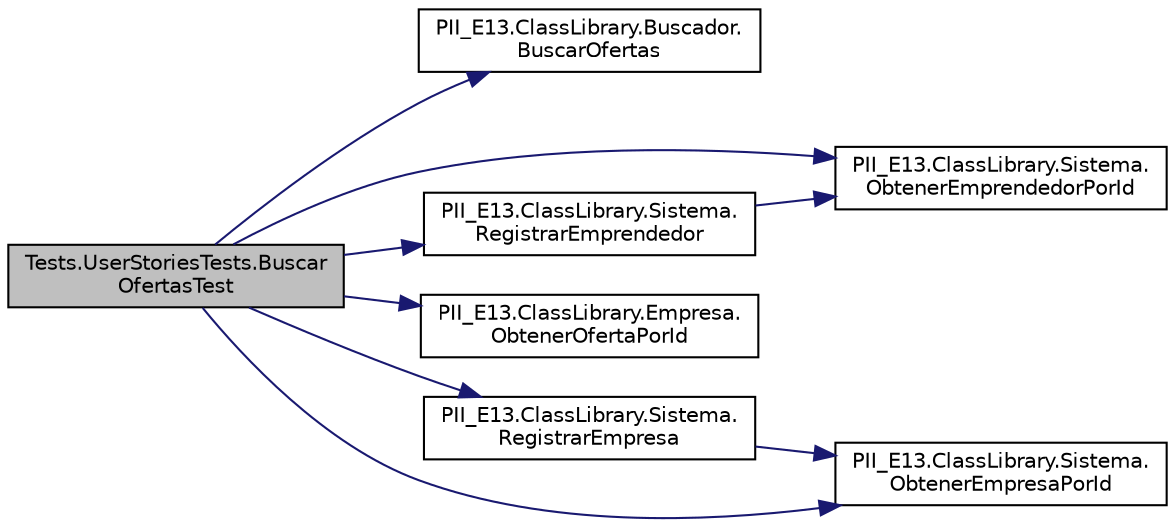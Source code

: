 digraph "Tests.UserStoriesTests.BuscarOfertasTest"
{
 // INTERACTIVE_SVG=YES
 // LATEX_PDF_SIZE
  edge [fontname="Helvetica",fontsize="10",labelfontname="Helvetica",labelfontsize="10"];
  node [fontname="Helvetica",fontsize="10",shape=record];
  rankdir="LR";
  Node1 [label="Tests.UserStoriesTests.Buscar\lOfertasTest",height=0.2,width=0.4,color="black", fillcolor="grey75", style="filled", fontcolor="black",tooltip="Prueba para la historia de usuario 8: Búsqueda de ofertas."];
  Node1 -> Node2 [color="midnightblue",fontsize="10",style="solid",fontname="Helvetica"];
  Node2 [label="PII_E13.ClassLibrary.Buscador.\lBuscarOfertas",height=0.2,width=0.4,color="black", fillcolor="white", style="filled",URL="$classPII__E13_1_1ClassLibrary_1_1Buscador.html#ad017fdea84b7a055a7d389e398f1749d",tooltip="Realiza una búsqueda de ofertas dentro de una instancia de Sistema, utilizando la información de un E..."];
  Node1 -> Node3 [color="midnightblue",fontsize="10",style="solid",fontname="Helvetica"];
  Node3 [label="PII_E13.ClassLibrary.Sistema.\lObtenerEmprendedorPorId",height=0.2,width=0.4,color="black", fillcolor="white", style="filled",URL="$classPII__E13_1_1ClassLibrary_1_1Sistema.html#a27ed258ba3880eada745499e6730fa82",tooltip="Recupera una instancia de Emprendedor de la lista de emprendedores utilizando su id y una id dada."];
  Node1 -> Node4 [color="midnightblue",fontsize="10",style="solid",fontname="Helvetica"];
  Node4 [label="PII_E13.ClassLibrary.Sistema.\lObtenerEmpresaPorId",height=0.2,width=0.4,color="black", fillcolor="white", style="filled",URL="$classPII__E13_1_1ClassLibrary_1_1Sistema.html#ad5ba43efa8cb672f355206b9e8ebaa1b",tooltip="Recupera una instancia de Empresa de la lista de empresas utilizando su id y una id dada."];
  Node1 -> Node5 [color="midnightblue",fontsize="10",style="solid",fontname="Helvetica"];
  Node5 [label="PII_E13.ClassLibrary.Empresa.\lObtenerOfertaPorId",height=0.2,width=0.4,color="black", fillcolor="white", style="filled",URL="$classPII__E13_1_1ClassLibrary_1_1Empresa.html#a6dd767eac6309fdad112dccee2878c7c",tooltip="Recupera una oferta de la lista de ofertas utilizando su id y una id dada."];
  Node1 -> Node6 [color="midnightblue",fontsize="10",style="solid",fontname="Helvetica"];
  Node6 [label="PII_E13.ClassLibrary.Sistema.\lRegistrarEmprendedor",height=0.2,width=0.4,color="black", fillcolor="white", style="filled",URL="$classPII__E13_1_1ClassLibrary_1_1Sistema.html#af28d39800c5b7dbe62aff7af8fb6420a",tooltip="Registra un nuevo Emprendedor en el sistema."];
  Node6 -> Node3 [color="midnightblue",fontsize="10",style="solid",fontname="Helvetica"];
  Node1 -> Node7 [color="midnightblue",fontsize="10",style="solid",fontname="Helvetica"];
  Node7 [label="PII_E13.ClassLibrary.Sistema.\lRegistrarEmpresa",height=0.2,width=0.4,color="black", fillcolor="white", style="filled",URL="$classPII__E13_1_1ClassLibrary_1_1Sistema.html#a125902b37d6884b6f047bfb334c45e18",tooltip="Registra una nueva Empresa en el sistema."];
  Node7 -> Node4 [color="midnightblue",fontsize="10",style="solid",fontname="Helvetica"];
}
